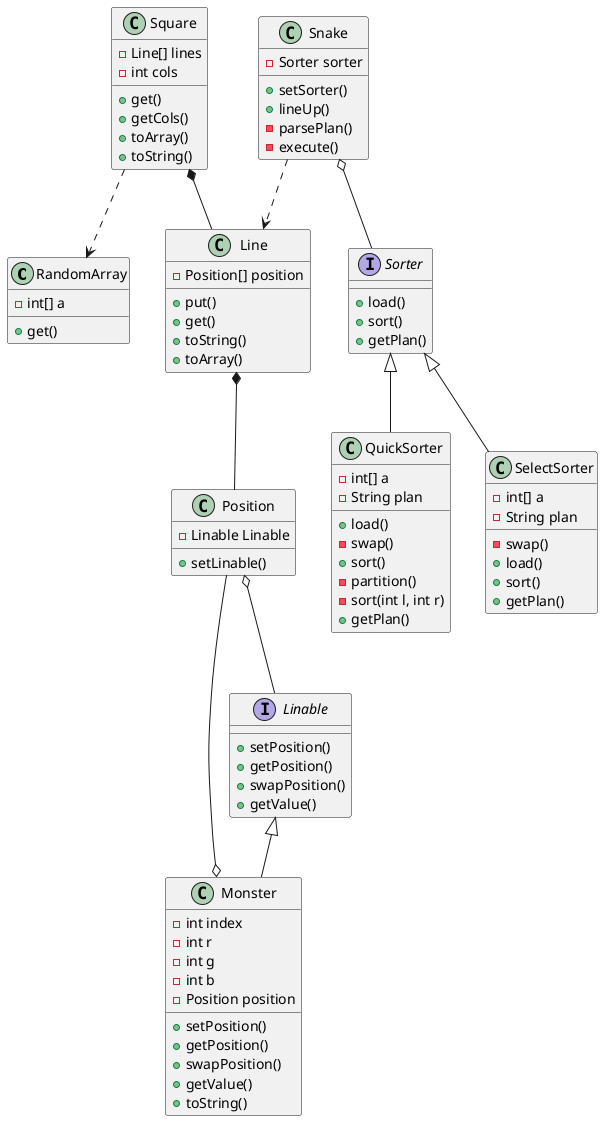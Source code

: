 @startuml

class RandomArray {
    -int[] a

    +get()
}

interface Sorter {
    +load()
    +sort()
    +getPlan()
}

class QuickSorter {
    -int[] a
    -String plan

    +load()
    -swap()
    +sort()
    -partition()
    -sort(int l, int r)
    +getPlan()
}

class SelectSorter {
    -int[] a
    -String plan

    -swap()
    +load()
    +sort()
    +getPlan()
}

interface Linable {
    +setPosition()
    +getPosition()
    +swapPosition()
    +getValue()
}

class Monster {
    -int index
    -int r
    -int g
    -int b
    -Position position

    +setPosition()
    +getPosition()
    +swapPosition()
    +getValue()
    +toString()
}

class Line {
    -Position[] position

    +put()
    +get()
    +toString()
    +toArray()
}

class Position {
    -Linable Linable

    +setLinable()
}

class Snake {
    -Sorter sorter

    +setSorter()
    +lineUp()
    -parsePlan()
    -execute()
}

class Square {
    -Line[] lines
    -int cols

    +get()
    +getCols()
    +toArray()
    +toString()
}

Sorter <|-- QuickSorter

Sorter <|-- SelectSorter

Linable <|-- Monster

Square *-- Line

Line *-- Position

Position o-- Linable

Monster o-- Position

Snake o-- Sorter

Snake ..> Line

Square ..> RandomArray

@enduml
